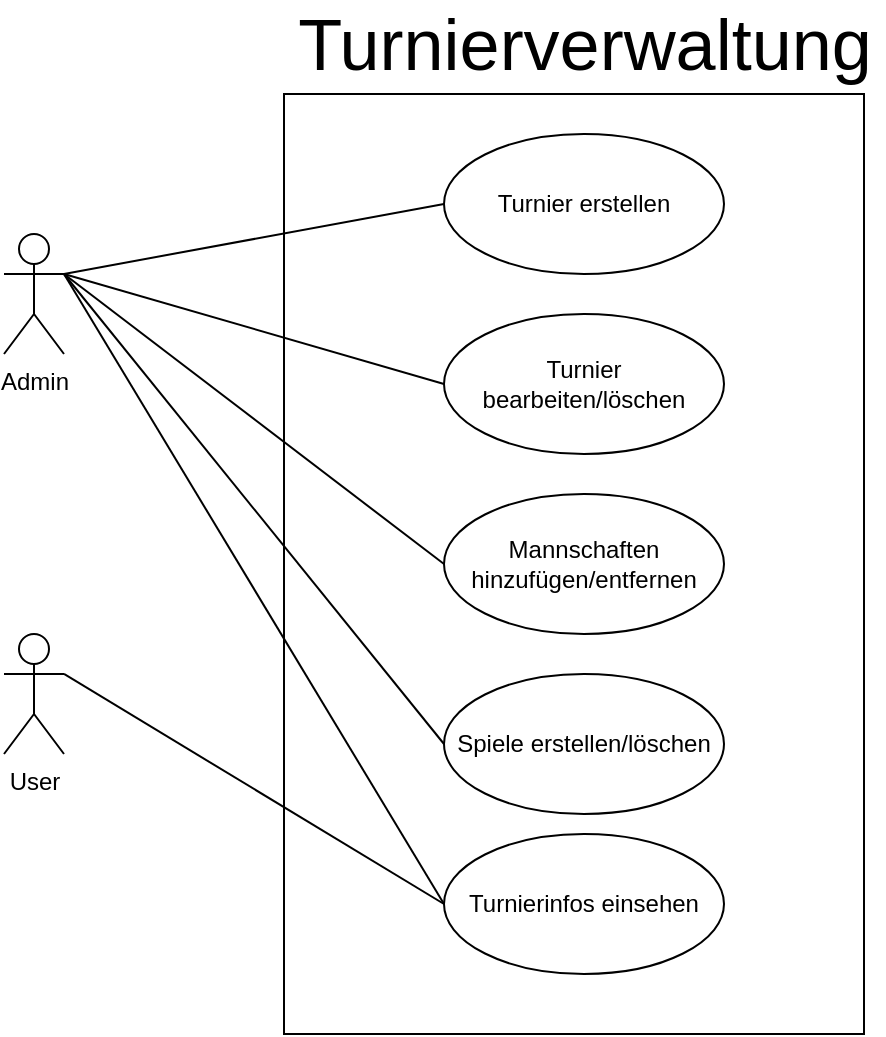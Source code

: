 <mxfile version="13.10.0" type="embed">
    <diagram id="vvTF7d6QsyoddXD8qi87" name="Page-1">
        <mxGraphModel dx="820" dy="713" grid="1" gridSize="10" guides="1" tooltips="1" connect="1" arrows="1" fold="1" page="1" pageScale="1" pageWidth="850" pageHeight="1100" math="0" shadow="0">
            <root>
                <mxCell id="0"/>
                <mxCell id="1" parent="0"/>
                <mxCell id="3" value="Spiele erstellen/löschen" style="ellipse;whiteSpace=wrap;html=1;" vertex="1" parent="1">
                    <mxGeometry x="350" y="360" width="140" height="70" as="geometry"/>
                </mxCell>
                <mxCell id="4" value="Turnier erstellen" style="ellipse;whiteSpace=wrap;html=1;" vertex="1" parent="1">
                    <mxGeometry x="350" y="90" width="140" height="70" as="geometry"/>
                </mxCell>
                <mxCell id="5" value="Turnier bearbeiten/löschen" style="ellipse;whiteSpace=wrap;html=1;" vertex="1" parent="1">
                    <mxGeometry x="350" y="180" width="140" height="70" as="geometry"/>
                </mxCell>
                <mxCell id="6" value="Mannschaften hinzufügen/entfernen" style="ellipse;whiteSpace=wrap;html=1;" vertex="1" parent="1">
                    <mxGeometry x="350" y="270" width="140" height="70" as="geometry"/>
                </mxCell>
                <mxCell id="8" value="Admin" style="shape=umlActor;verticalLabelPosition=bottom;verticalAlign=top;html=1;outlineConnect=0;" vertex="1" parent="1">
                    <mxGeometry x="130" y="140" width="30" height="60" as="geometry"/>
                </mxCell>
                <mxCell id="9" value="Turnierinfos einsehen" style="ellipse;whiteSpace=wrap;html=1;" vertex="1" parent="1">
                    <mxGeometry x="350" y="440" width="140" height="70" as="geometry"/>
                </mxCell>
                <mxCell id="10" value="User" style="shape=umlActor;verticalLabelPosition=bottom;verticalAlign=top;html=1;outlineConnect=0;" vertex="1" parent="1">
                    <mxGeometry x="130" y="340" width="30" height="60" as="geometry"/>
                </mxCell>
                <mxCell id="15" value="" style="endArrow=none;html=1;entryX=0;entryY=0.5;entryDx=0;entryDy=0;exitX=1;exitY=0.333;exitDx=0;exitDy=0;exitPerimeter=0;" edge="1" parent="1" source="8" target="4">
                    <mxGeometry width="50" height="50" relative="1" as="geometry">
                        <mxPoint x="390" y="390" as="sourcePoint"/>
                        <mxPoint x="440" y="340" as="targetPoint"/>
                    </mxGeometry>
                </mxCell>
                <mxCell id="16" value="" style="endArrow=none;html=1;entryX=0;entryY=0.5;entryDx=0;entryDy=0;" edge="1" parent="1" target="5">
                    <mxGeometry width="50" height="50" relative="1" as="geometry">
                        <mxPoint x="160" y="160" as="sourcePoint"/>
                        <mxPoint x="360" y="135" as="targetPoint"/>
                    </mxGeometry>
                </mxCell>
                <mxCell id="17" value="" style="endArrow=none;html=1;entryX=0;entryY=0.5;entryDx=0;entryDy=0;" edge="1" parent="1" target="6">
                    <mxGeometry width="50" height="50" relative="1" as="geometry">
                        <mxPoint x="160" y="160" as="sourcePoint"/>
                        <mxPoint x="360" y="225" as="targetPoint"/>
                    </mxGeometry>
                </mxCell>
                <mxCell id="18" value="" style="endArrow=none;html=1;entryX=0;entryY=0.5;entryDx=0;entryDy=0;" edge="1" parent="1" target="3">
                    <mxGeometry width="50" height="50" relative="1" as="geometry">
                        <mxPoint x="160" y="160" as="sourcePoint"/>
                        <mxPoint x="360" y="315" as="targetPoint"/>
                    </mxGeometry>
                </mxCell>
                <mxCell id="19" value="" style="endArrow=none;html=1;entryX=0;entryY=0.5;entryDx=0;entryDy=0;exitX=1;exitY=0.333;exitDx=0;exitDy=0;exitPerimeter=0;" edge="1" parent="1" source="8" target="9">
                    <mxGeometry width="50" height="50" relative="1" as="geometry">
                        <mxPoint x="170" y="170" as="sourcePoint"/>
                        <mxPoint x="360" y="405" as="targetPoint"/>
                    </mxGeometry>
                </mxCell>
                <mxCell id="20" value="" style="endArrow=none;html=1;exitX=1;exitY=0.333;exitDx=0;exitDy=0;exitPerimeter=0;entryX=0;entryY=0.5;entryDx=0;entryDy=0;" edge="1" parent="1" source="10" target="9">
                    <mxGeometry width="50" height="50" relative="1" as="geometry">
                        <mxPoint x="170" y="170" as="sourcePoint"/>
                        <mxPoint x="310" y="480" as="targetPoint"/>
                    </mxGeometry>
                </mxCell>
                <mxCell id="21" value="" style="rounded=0;whiteSpace=wrap;html=1;fillColor=none;" vertex="1" parent="1">
                    <mxGeometry x="270" y="70" width="290" height="470" as="geometry"/>
                </mxCell>
                <mxCell id="22" value="&lt;font style=&quot;font-size: 36px&quot;&gt;Turnierverwaltung&lt;/font&gt;" style="text;html=1;align=center;verticalAlign=middle;resizable=0;points=[];autosize=1;" vertex="1" parent="1">
                    <mxGeometry x="270" y="30" width="300" height="30" as="geometry"/>
                </mxCell>
            </root>
        </mxGraphModel>
    </diagram>
</mxfile>